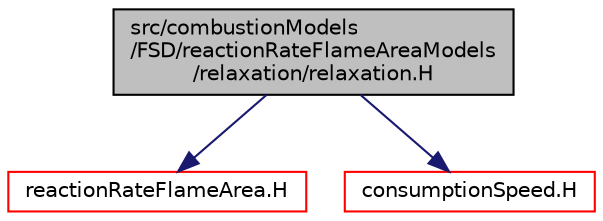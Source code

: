 digraph "src/combustionModels/FSD/reactionRateFlameAreaModels/relaxation/relaxation.H"
{
  bgcolor="transparent";
  edge [fontname="Helvetica",fontsize="10",labelfontname="Helvetica",labelfontsize="10"];
  node [fontname="Helvetica",fontsize="10",shape=record];
  Node1 [label="src/combustionModels\l/FSD/reactionRateFlameAreaModels\l/relaxation/relaxation.H",height=0.2,width=0.4,color="black", fillcolor="grey75", style="filled", fontcolor="black"];
  Node1 -> Node2 [color="midnightblue",fontsize="10",style="solid",fontname="Helvetica"];
  Node2 [label="reactionRateFlameArea.H",height=0.2,width=0.4,color="red",URL="$a04774.html"];
  Node1 -> Node3 [color="midnightblue",fontsize="10",style="solid",fontname="Helvetica"];
  Node3 [label="consumptionSpeed.H",height=0.2,width=0.4,color="red",URL="$a04772.html"];
}
